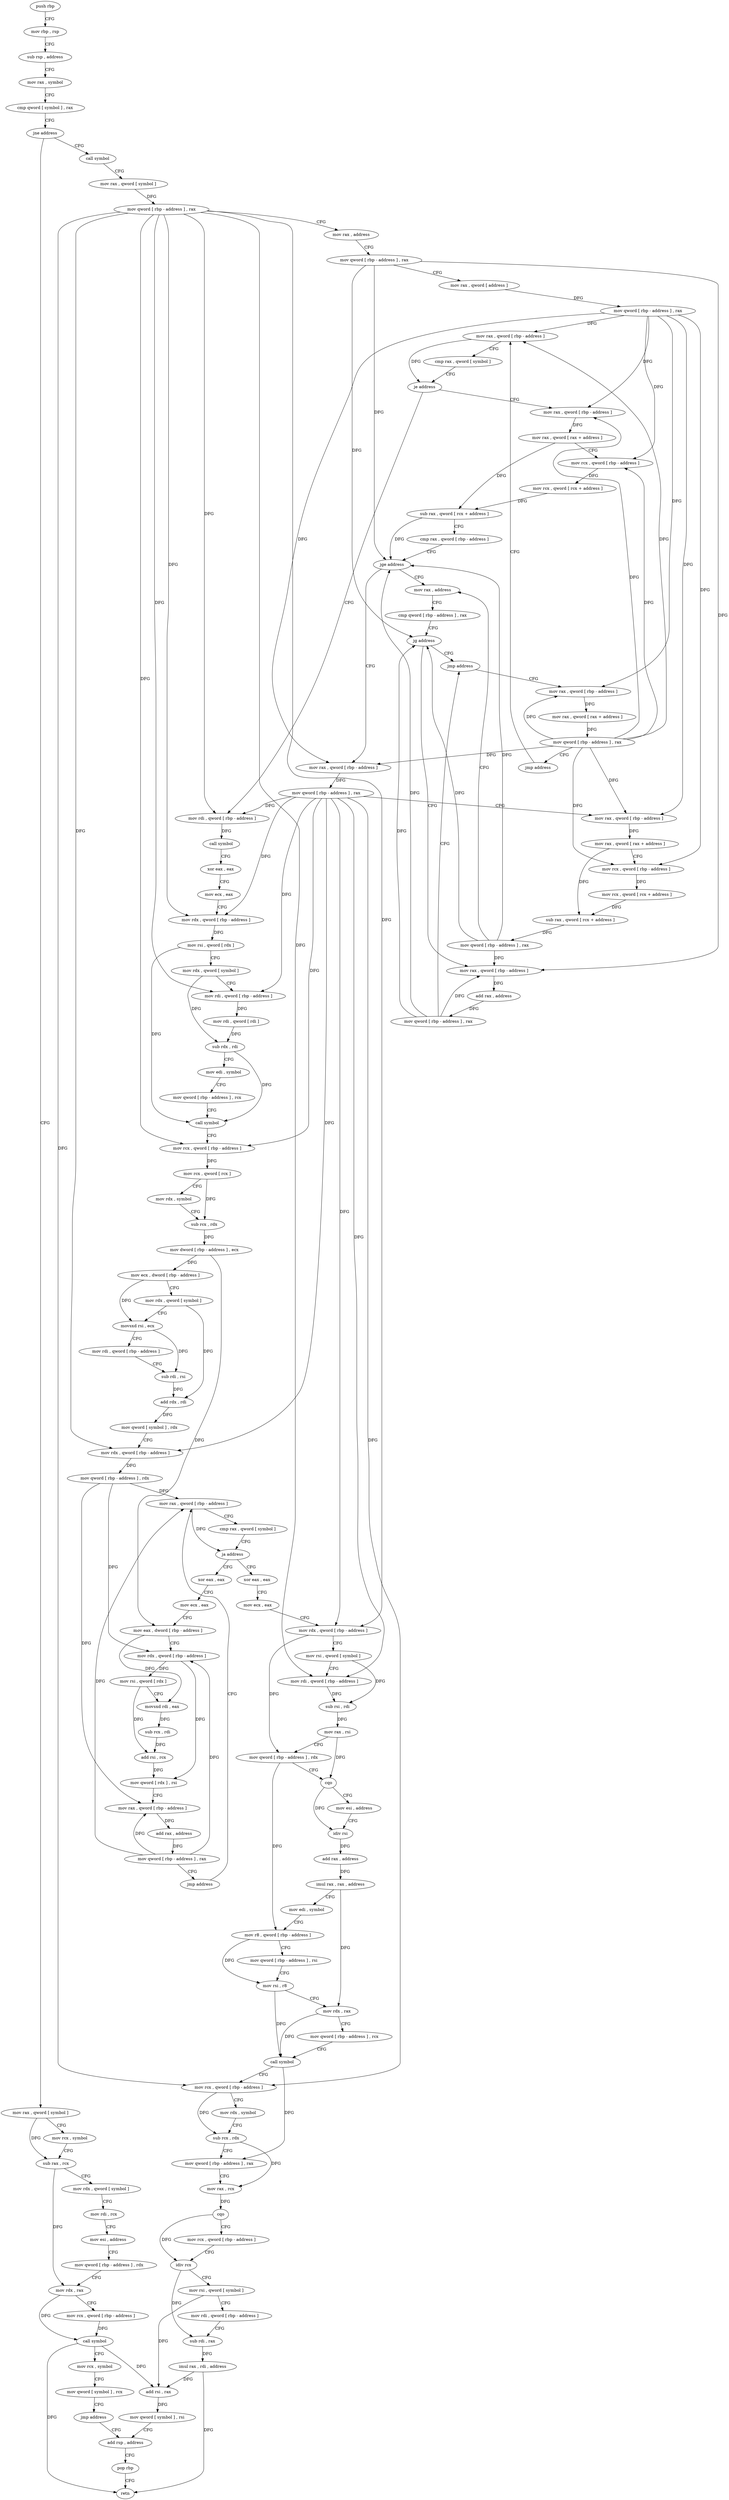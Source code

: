 digraph "func" {
"4206592" [label = "push rbp" ]
"4206593" [label = "mov rbp , rsp" ]
"4206596" [label = "sub rsp , address" ]
"4206600" [label = "mov rax , symbol" ]
"4206610" [label = "cmp qword [ symbol ] , rax" ]
"4206618" [label = "jne address" ]
"4206700" [label = "call symbol" ]
"4206624" [label = "mov rax , qword [ symbol ]" ]
"4206705" [label = "mov rax , qword [ symbol ]" ]
"4206713" [label = "mov qword [ rbp - address ] , rax" ]
"4206717" [label = "mov rax , address" ]
"4206727" [label = "mov qword [ rbp - address ] , rax" ]
"4206731" [label = "mov rax , qword [ address ]" ]
"4206739" [label = "mov qword [ rbp - address ] , rax" ]
"4206743" [label = "mov rax , qword [ rbp - address ]" ]
"4206632" [label = "mov rcx , symbol" ]
"4206642" [label = "sub rax , rcx" ]
"4206645" [label = "mov rdx , qword [ symbol ]" ]
"4206653" [label = "mov rdi , rcx" ]
"4206656" [label = "mov esi , address" ]
"4206661" [label = "mov qword [ rbp - address ] , rdx" ]
"4206665" [label = "mov rdx , rax" ]
"4206668" [label = "mov rcx , qword [ rbp - address ]" ]
"4206672" [label = "call symbol" ]
"4206677" [label = "mov rcx , symbol" ]
"4206687" [label = "mov qword [ symbol ] , rcx" ]
"4206695" [label = "jmp address" ]
"4207204" [label = "add rsp , address" ]
"4206879" [label = "mov rdi , qword [ rbp - address ]" ]
"4206883" [label = "call symbol" ]
"4206888" [label = "xor eax , eax" ]
"4206890" [label = "mov ecx , eax" ]
"4206892" [label = "mov rdx , qword [ rbp - address ]" ]
"4206896" [label = "mov rsi , qword [ rdx ]" ]
"4206899" [label = "mov rdx , qword [ symbol ]" ]
"4206907" [label = "mov rdi , qword [ rbp - address ]" ]
"4206911" [label = "mov rdi , qword [ rdi ]" ]
"4206914" [label = "sub rdx , rdi" ]
"4206917" [label = "mov edi , symbol" ]
"4206922" [label = "mov qword [ rbp - address ] , rcx" ]
"4206926" [label = "call symbol" ]
"4206931" [label = "mov rcx , qword [ rbp - address ]" ]
"4206935" [label = "mov rcx , qword [ rcx ]" ]
"4206938" [label = "mov rdx , symbol" ]
"4206948" [label = "sub rcx , rdx" ]
"4206951" [label = "mov dword [ rbp - address ] , ecx" ]
"4206954" [label = "mov ecx , dword [ rbp - address ]" ]
"4206957" [label = "mov rdx , qword [ symbol ]" ]
"4206965" [label = "movsxd rsi , ecx" ]
"4206968" [label = "mov rdi , qword [ rbp - address ]" ]
"4206972" [label = "sub rdi , rsi" ]
"4206975" [label = "add rdx , rdi" ]
"4206978" [label = "mov qword [ symbol ] , rdx" ]
"4206986" [label = "mov rdx , qword [ rbp - address ]" ]
"4206990" [label = "mov qword [ rbp - address ] , rdx" ]
"4206994" [label = "mov rax , qword [ rbp - address ]" ]
"4206761" [label = "mov rax , qword [ rbp - address ]" ]
"4206765" [label = "mov rax , qword [ rax + address ]" ]
"4206769" [label = "mov rcx , qword [ rbp - address ]" ]
"4206773" [label = "mov rcx , qword [ rcx + address ]" ]
"4206777" [label = "sub rax , qword [ rcx + address ]" ]
"4206781" [label = "cmp rax , qword [ rbp - address ]" ]
"4206785" [label = "jge address" ]
"4206823" [label = "mov rax , address" ]
"4206791" [label = "mov rax , qword [ rbp - address ]" ]
"4207208" [label = "pop rbp" ]
"4207209" [label = "retn" ]
"4207057" [label = "xor eax , eax" ]
"4207059" [label = "mov ecx , eax" ]
"4207061" [label = "mov rdx , qword [ rbp - address ]" ]
"4207065" [label = "mov rsi , qword [ symbol ]" ]
"4207073" [label = "mov rdi , qword [ rbp - address ]" ]
"4207077" [label = "sub rsi , rdi" ]
"4207080" [label = "mov rax , rsi" ]
"4207083" [label = "mov qword [ rbp - address ] , rdx" ]
"4207087" [label = "cqo" ]
"4207089" [label = "mov esi , address" ]
"4207094" [label = "idiv rsi" ]
"4207097" [label = "add rax , address" ]
"4207103" [label = "imul rax , rax , address" ]
"4207110" [label = "mov edi , symbol" ]
"4207115" [label = "mov r8 , qword [ rbp - address ]" ]
"4207119" [label = "mov qword [ rbp - address ] , rsi" ]
"4207123" [label = "mov rsi , r8" ]
"4207126" [label = "mov rdx , rax" ]
"4207129" [label = "mov qword [ rbp - address ] , rcx" ]
"4207133" [label = "call symbol" ]
"4207138" [label = "mov rcx , qword [ rbp - address ]" ]
"4207142" [label = "mov rdx , symbol" ]
"4207152" [label = "sub rcx , rdx" ]
"4207155" [label = "mov qword [ rbp - address ] , rax" ]
"4207159" [label = "mov rax , rcx" ]
"4207162" [label = "cqo" ]
"4207164" [label = "mov rcx , qword [ rbp - address ]" ]
"4207168" [label = "idiv rcx" ]
"4207171" [label = "mov rsi , qword [ symbol ]" ]
"4207179" [label = "mov rdi , qword [ rbp - address ]" ]
"4207183" [label = "sub rdi , rax" ]
"4207186" [label = "imul rax , rdi , address" ]
"4207193" [label = "add rsi , rax" ]
"4207196" [label = "mov qword [ symbol ] , rsi" ]
"4207012" [label = "xor eax , eax" ]
"4207014" [label = "mov ecx , eax" ]
"4207016" [label = "mov eax , dword [ rbp - address ]" ]
"4207019" [label = "mov rdx , qword [ rbp - address ]" ]
"4207023" [label = "mov rsi , qword [ rdx ]" ]
"4207026" [label = "movsxd rdi , eax" ]
"4207029" [label = "sub rcx , rdi" ]
"4207032" [label = "add rsi , rcx" ]
"4207035" [label = "mov qword [ rdx ] , rsi" ]
"4207038" [label = "mov rax , qword [ rbp - address ]" ]
"4207042" [label = "add rax , address" ]
"4207048" [label = "mov qword [ rbp - address ] , rax" ]
"4207052" [label = "jmp address" ]
"4206833" [label = "cmp qword [ rbp - address ] , rax" ]
"4206837" [label = "jg address" ]
"4206857" [label = "jmp address" ]
"4206843" [label = "mov rax , qword [ rbp - address ]" ]
"4206795" [label = "mov qword [ rbp - address ] , rax" ]
"4206799" [label = "mov rax , qword [ rbp - address ]" ]
"4206803" [label = "mov rax , qword [ rax + address ]" ]
"4206807" [label = "mov rcx , qword [ rbp - address ]" ]
"4206811" [label = "mov rcx , qword [ rcx + address ]" ]
"4206815" [label = "sub rax , qword [ rcx + address ]" ]
"4206819" [label = "mov qword [ rbp - address ] , rax" ]
"4206998" [label = "cmp rax , qword [ symbol ]" ]
"4207006" [label = "ja address" ]
"4206862" [label = "mov rax , qword [ rbp - address ]" ]
"4206847" [label = "add rax , address" ]
"4206853" [label = "mov qword [ rbp - address ] , rax" ]
"4206866" [label = "mov rax , qword [ rax + address ]" ]
"4206870" [label = "mov qword [ rbp - address ] , rax" ]
"4206874" [label = "jmp address" ]
"4206747" [label = "cmp rax , qword [ symbol ]" ]
"4206755" [label = "je address" ]
"4206592" -> "4206593" [ label = "CFG" ]
"4206593" -> "4206596" [ label = "CFG" ]
"4206596" -> "4206600" [ label = "CFG" ]
"4206600" -> "4206610" [ label = "CFG" ]
"4206610" -> "4206618" [ label = "CFG" ]
"4206618" -> "4206700" [ label = "CFG" ]
"4206618" -> "4206624" [ label = "CFG" ]
"4206700" -> "4206705" [ label = "CFG" ]
"4206624" -> "4206632" [ label = "CFG" ]
"4206624" -> "4206642" [ label = "DFG" ]
"4206705" -> "4206713" [ label = "DFG" ]
"4206713" -> "4206717" [ label = "CFG" ]
"4206713" -> "4206879" [ label = "DFG" ]
"4206713" -> "4206892" [ label = "DFG" ]
"4206713" -> "4206907" [ label = "DFG" ]
"4206713" -> "4206931" [ label = "DFG" ]
"4206713" -> "4206986" [ label = "DFG" ]
"4206713" -> "4207061" [ label = "DFG" ]
"4206713" -> "4207073" [ label = "DFG" ]
"4206713" -> "4207138" [ label = "DFG" ]
"4206717" -> "4206727" [ label = "CFG" ]
"4206727" -> "4206731" [ label = "CFG" ]
"4206727" -> "4206785" [ label = "DFG" ]
"4206727" -> "4206837" [ label = "DFG" ]
"4206727" -> "4206843" [ label = "DFG" ]
"4206731" -> "4206739" [ label = "DFG" ]
"4206739" -> "4206743" [ label = "DFG" ]
"4206739" -> "4206761" [ label = "DFG" ]
"4206739" -> "4206769" [ label = "DFG" ]
"4206739" -> "4206791" [ label = "DFG" ]
"4206739" -> "4206799" [ label = "DFG" ]
"4206739" -> "4206807" [ label = "DFG" ]
"4206739" -> "4206862" [ label = "DFG" ]
"4206743" -> "4206747" [ label = "CFG" ]
"4206743" -> "4206755" [ label = "DFG" ]
"4206632" -> "4206642" [ label = "CFG" ]
"4206642" -> "4206645" [ label = "CFG" ]
"4206642" -> "4206665" [ label = "DFG" ]
"4206645" -> "4206653" [ label = "CFG" ]
"4206653" -> "4206656" [ label = "CFG" ]
"4206656" -> "4206661" [ label = "CFG" ]
"4206661" -> "4206665" [ label = "CFG" ]
"4206665" -> "4206668" [ label = "CFG" ]
"4206665" -> "4206672" [ label = "DFG" ]
"4206668" -> "4206672" [ label = "DFG" ]
"4206672" -> "4206677" [ label = "CFG" ]
"4206672" -> "4207209" [ label = "DFG" ]
"4206672" -> "4207193" [ label = "DFG" ]
"4206677" -> "4206687" [ label = "CFG" ]
"4206687" -> "4206695" [ label = "CFG" ]
"4206695" -> "4207204" [ label = "CFG" ]
"4207204" -> "4207208" [ label = "CFG" ]
"4206879" -> "4206883" [ label = "DFG" ]
"4206883" -> "4206888" [ label = "CFG" ]
"4206888" -> "4206890" [ label = "CFG" ]
"4206890" -> "4206892" [ label = "CFG" ]
"4206892" -> "4206896" [ label = "DFG" ]
"4206896" -> "4206899" [ label = "CFG" ]
"4206896" -> "4206926" [ label = "DFG" ]
"4206899" -> "4206907" [ label = "CFG" ]
"4206899" -> "4206914" [ label = "DFG" ]
"4206907" -> "4206911" [ label = "DFG" ]
"4206911" -> "4206914" [ label = "DFG" ]
"4206914" -> "4206917" [ label = "CFG" ]
"4206914" -> "4206926" [ label = "DFG" ]
"4206917" -> "4206922" [ label = "CFG" ]
"4206922" -> "4206926" [ label = "CFG" ]
"4206926" -> "4206931" [ label = "CFG" ]
"4206931" -> "4206935" [ label = "DFG" ]
"4206935" -> "4206938" [ label = "CFG" ]
"4206935" -> "4206948" [ label = "DFG" ]
"4206938" -> "4206948" [ label = "CFG" ]
"4206948" -> "4206951" [ label = "DFG" ]
"4206951" -> "4206954" [ label = "DFG" ]
"4206951" -> "4207016" [ label = "DFG" ]
"4206954" -> "4206957" [ label = "CFG" ]
"4206954" -> "4206965" [ label = "DFG" ]
"4206957" -> "4206965" [ label = "CFG" ]
"4206957" -> "4206975" [ label = "DFG" ]
"4206965" -> "4206968" [ label = "CFG" ]
"4206965" -> "4206972" [ label = "DFG" ]
"4206968" -> "4206972" [ label = "CFG" ]
"4206972" -> "4206975" [ label = "DFG" ]
"4206975" -> "4206978" [ label = "DFG" ]
"4206978" -> "4206986" [ label = "CFG" ]
"4206986" -> "4206990" [ label = "DFG" ]
"4206990" -> "4206994" [ label = "DFG" ]
"4206990" -> "4207019" [ label = "DFG" ]
"4206990" -> "4207038" [ label = "DFG" ]
"4206994" -> "4206998" [ label = "CFG" ]
"4206994" -> "4207006" [ label = "DFG" ]
"4206761" -> "4206765" [ label = "DFG" ]
"4206765" -> "4206769" [ label = "CFG" ]
"4206765" -> "4206777" [ label = "DFG" ]
"4206769" -> "4206773" [ label = "DFG" ]
"4206773" -> "4206777" [ label = "DFG" ]
"4206777" -> "4206781" [ label = "CFG" ]
"4206777" -> "4206785" [ label = "DFG" ]
"4206781" -> "4206785" [ label = "CFG" ]
"4206785" -> "4206823" [ label = "CFG" ]
"4206785" -> "4206791" [ label = "CFG" ]
"4206823" -> "4206833" [ label = "CFG" ]
"4206791" -> "4206795" [ label = "DFG" ]
"4207208" -> "4207209" [ label = "CFG" ]
"4207057" -> "4207059" [ label = "CFG" ]
"4207059" -> "4207061" [ label = "CFG" ]
"4207061" -> "4207065" [ label = "CFG" ]
"4207061" -> "4207083" [ label = "DFG" ]
"4207065" -> "4207073" [ label = "CFG" ]
"4207065" -> "4207077" [ label = "DFG" ]
"4207073" -> "4207077" [ label = "DFG" ]
"4207077" -> "4207080" [ label = "DFG" ]
"4207080" -> "4207083" [ label = "CFG" ]
"4207080" -> "4207087" [ label = "DFG" ]
"4207083" -> "4207087" [ label = "CFG" ]
"4207083" -> "4207115" [ label = "DFG" ]
"4207087" -> "4207089" [ label = "CFG" ]
"4207087" -> "4207094" [ label = "DFG" ]
"4207089" -> "4207094" [ label = "CFG" ]
"4207094" -> "4207097" [ label = "DFG" ]
"4207097" -> "4207103" [ label = "DFG" ]
"4207103" -> "4207110" [ label = "CFG" ]
"4207103" -> "4207126" [ label = "DFG" ]
"4207110" -> "4207115" [ label = "CFG" ]
"4207115" -> "4207119" [ label = "CFG" ]
"4207115" -> "4207123" [ label = "DFG" ]
"4207119" -> "4207123" [ label = "CFG" ]
"4207123" -> "4207126" [ label = "CFG" ]
"4207123" -> "4207133" [ label = "DFG" ]
"4207126" -> "4207129" [ label = "CFG" ]
"4207126" -> "4207133" [ label = "DFG" ]
"4207129" -> "4207133" [ label = "CFG" ]
"4207133" -> "4207138" [ label = "CFG" ]
"4207133" -> "4207155" [ label = "DFG" ]
"4207138" -> "4207142" [ label = "CFG" ]
"4207138" -> "4207152" [ label = "DFG" ]
"4207142" -> "4207152" [ label = "CFG" ]
"4207152" -> "4207155" [ label = "CFG" ]
"4207152" -> "4207159" [ label = "DFG" ]
"4207155" -> "4207159" [ label = "CFG" ]
"4207159" -> "4207162" [ label = "DFG" ]
"4207162" -> "4207164" [ label = "CFG" ]
"4207162" -> "4207168" [ label = "DFG" ]
"4207164" -> "4207168" [ label = "CFG" ]
"4207168" -> "4207171" [ label = "CFG" ]
"4207168" -> "4207183" [ label = "DFG" ]
"4207171" -> "4207179" [ label = "CFG" ]
"4207171" -> "4207193" [ label = "DFG" ]
"4207179" -> "4207183" [ label = "CFG" ]
"4207183" -> "4207186" [ label = "DFG" ]
"4207186" -> "4207193" [ label = "DFG" ]
"4207186" -> "4207209" [ label = "DFG" ]
"4207193" -> "4207196" [ label = "DFG" ]
"4207196" -> "4207204" [ label = "CFG" ]
"4207012" -> "4207014" [ label = "CFG" ]
"4207014" -> "4207016" [ label = "CFG" ]
"4207016" -> "4207019" [ label = "CFG" ]
"4207016" -> "4207026" [ label = "DFG" ]
"4207019" -> "4207023" [ label = "DFG" ]
"4207019" -> "4207035" [ label = "DFG" ]
"4207023" -> "4207026" [ label = "CFG" ]
"4207023" -> "4207032" [ label = "DFG" ]
"4207026" -> "4207029" [ label = "DFG" ]
"4207029" -> "4207032" [ label = "DFG" ]
"4207032" -> "4207035" [ label = "DFG" ]
"4207035" -> "4207038" [ label = "CFG" ]
"4207038" -> "4207042" [ label = "DFG" ]
"4207042" -> "4207048" [ label = "DFG" ]
"4207048" -> "4207052" [ label = "CFG" ]
"4207048" -> "4206994" [ label = "DFG" ]
"4207048" -> "4207019" [ label = "DFG" ]
"4207048" -> "4207038" [ label = "DFG" ]
"4207052" -> "4206994" [ label = "CFG" ]
"4206833" -> "4206837" [ label = "CFG" ]
"4206837" -> "4206857" [ label = "CFG" ]
"4206837" -> "4206843" [ label = "CFG" ]
"4206857" -> "4206862" [ label = "CFG" ]
"4206843" -> "4206847" [ label = "DFG" ]
"4206795" -> "4206799" [ label = "CFG" ]
"4206795" -> "4206879" [ label = "DFG" ]
"4206795" -> "4206892" [ label = "DFG" ]
"4206795" -> "4206907" [ label = "DFG" ]
"4206795" -> "4206931" [ label = "DFG" ]
"4206795" -> "4206986" [ label = "DFG" ]
"4206795" -> "4207061" [ label = "DFG" ]
"4206795" -> "4207073" [ label = "DFG" ]
"4206795" -> "4207138" [ label = "DFG" ]
"4206799" -> "4206803" [ label = "DFG" ]
"4206803" -> "4206807" [ label = "CFG" ]
"4206803" -> "4206815" [ label = "DFG" ]
"4206807" -> "4206811" [ label = "DFG" ]
"4206811" -> "4206815" [ label = "DFG" ]
"4206815" -> "4206819" [ label = "DFG" ]
"4206819" -> "4206823" [ label = "CFG" ]
"4206819" -> "4206785" [ label = "DFG" ]
"4206819" -> "4206837" [ label = "DFG" ]
"4206819" -> "4206843" [ label = "DFG" ]
"4206998" -> "4207006" [ label = "CFG" ]
"4207006" -> "4207057" [ label = "CFG" ]
"4207006" -> "4207012" [ label = "CFG" ]
"4206862" -> "4206866" [ label = "DFG" ]
"4206847" -> "4206853" [ label = "DFG" ]
"4206853" -> "4206857" [ label = "CFG" ]
"4206853" -> "4206785" [ label = "DFG" ]
"4206853" -> "4206837" [ label = "DFG" ]
"4206853" -> "4206843" [ label = "DFG" ]
"4206866" -> "4206870" [ label = "DFG" ]
"4206870" -> "4206874" [ label = "CFG" ]
"4206870" -> "4206743" [ label = "DFG" ]
"4206870" -> "4206761" [ label = "DFG" ]
"4206870" -> "4206769" [ label = "DFG" ]
"4206870" -> "4206791" [ label = "DFG" ]
"4206870" -> "4206799" [ label = "DFG" ]
"4206870" -> "4206807" [ label = "DFG" ]
"4206870" -> "4206862" [ label = "DFG" ]
"4206874" -> "4206743" [ label = "CFG" ]
"4206747" -> "4206755" [ label = "CFG" ]
"4206755" -> "4206879" [ label = "CFG" ]
"4206755" -> "4206761" [ label = "CFG" ]
}
